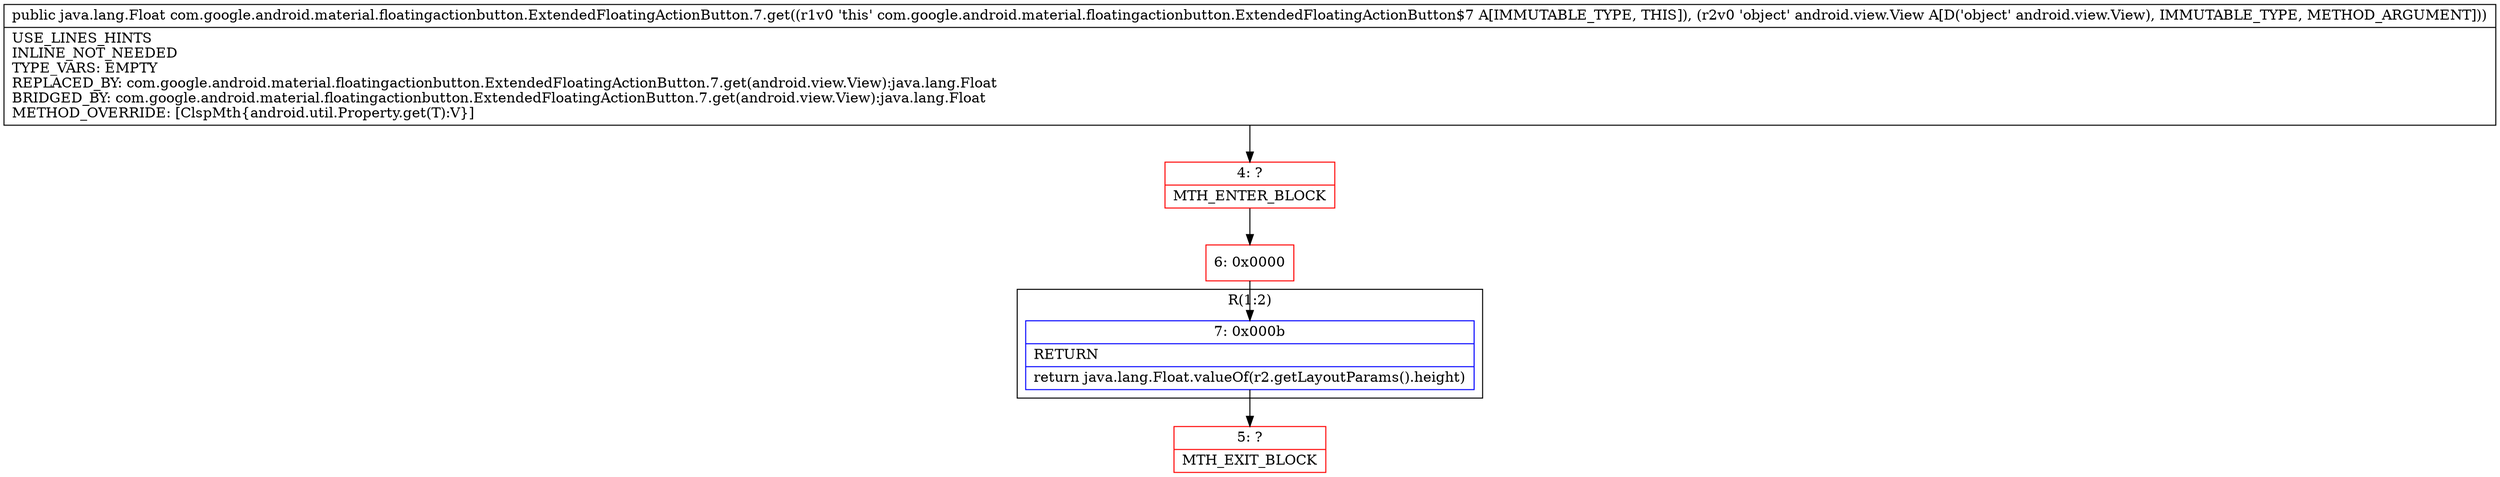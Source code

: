 digraph "CFG forcom.google.android.material.floatingactionbutton.ExtendedFloatingActionButton.7.get(Landroid\/view\/View;)Ljava\/lang\/Float;" {
subgraph cluster_Region_2018221053 {
label = "R(1:2)";
node [shape=record,color=blue];
Node_7 [shape=record,label="{7\:\ 0x000b|RETURN\l|return java.lang.Float.valueOf(r2.getLayoutParams().height)\l}"];
}
Node_4 [shape=record,color=red,label="{4\:\ ?|MTH_ENTER_BLOCK\l}"];
Node_6 [shape=record,color=red,label="{6\:\ 0x0000}"];
Node_5 [shape=record,color=red,label="{5\:\ ?|MTH_EXIT_BLOCK\l}"];
MethodNode[shape=record,label="{public java.lang.Float com.google.android.material.floatingactionbutton.ExtendedFloatingActionButton.7.get((r1v0 'this' com.google.android.material.floatingactionbutton.ExtendedFloatingActionButton$7 A[IMMUTABLE_TYPE, THIS]), (r2v0 'object' android.view.View A[D('object' android.view.View), IMMUTABLE_TYPE, METHOD_ARGUMENT]))  | USE_LINES_HINTS\lINLINE_NOT_NEEDED\lTYPE_VARS: EMPTY\lREPLACED_BY: com.google.android.material.floatingactionbutton.ExtendedFloatingActionButton.7.get(android.view.View):java.lang.Float\lBRIDGED_BY: com.google.android.material.floatingactionbutton.ExtendedFloatingActionButton.7.get(android.view.View):java.lang.Float\lMETHOD_OVERRIDE: [ClspMth\{android.util.Property.get(T):V\}]\l}"];
MethodNode -> Node_4;Node_7 -> Node_5;
Node_4 -> Node_6;
Node_6 -> Node_7;
}

